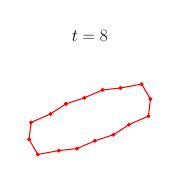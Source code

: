 \begin{tikzpicture}[scale=0.25]

\begin{axis}[
  xmin = -3.1,
  xmax = 3.1,
  ymin = -3.1,
  ymax = 3.1,
  scale only axis,
  axis equal image,
  hide axis,
  title = {\Huge$t=8$}
  ]

\addplot [mark=*,red,line width=1.5] table{
-1.028e+00 6.687e-01
-1.699e+00 2.325e-01
-2.541e+00 -1.381e-01
-2.627e+00 -8.713e-01
-2.251e+00 -1.522e+00
-1.335e+00 -1.355e+00
-5.576e-01 -1.27e+00
2.297e-01 -9.296e-01
1.028e+00 -6.687e-01
1.699e+00 -2.325e-01
2.541e+00 1.381e-01
2.627e+00 8.713e-01
2.251e+00 1.522e+00
1.335e+00 1.355e+00
5.576e-01 1.27e+00
-2.297e-01 9.296e-01
-1.028e+00 6.687e-01
};


\end{axis}


\end{tikzpicture}

